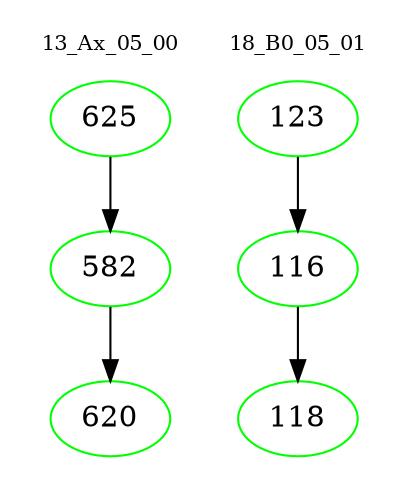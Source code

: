 digraph{
subgraph cluster_0 {
color = white
label = "13_Ax_05_00";
fontsize=10;
T0_625 [label="625", color="green"]
T0_625 -> T0_582 [color="black"]
T0_582 [label="582", color="green"]
T0_582 -> T0_620 [color="black"]
T0_620 [label="620", color="green"]
}
subgraph cluster_1 {
color = white
label = "18_B0_05_01";
fontsize=10;
T1_123 [label="123", color="green"]
T1_123 -> T1_116 [color="black"]
T1_116 [label="116", color="green"]
T1_116 -> T1_118 [color="black"]
T1_118 [label="118", color="green"]
}
}
